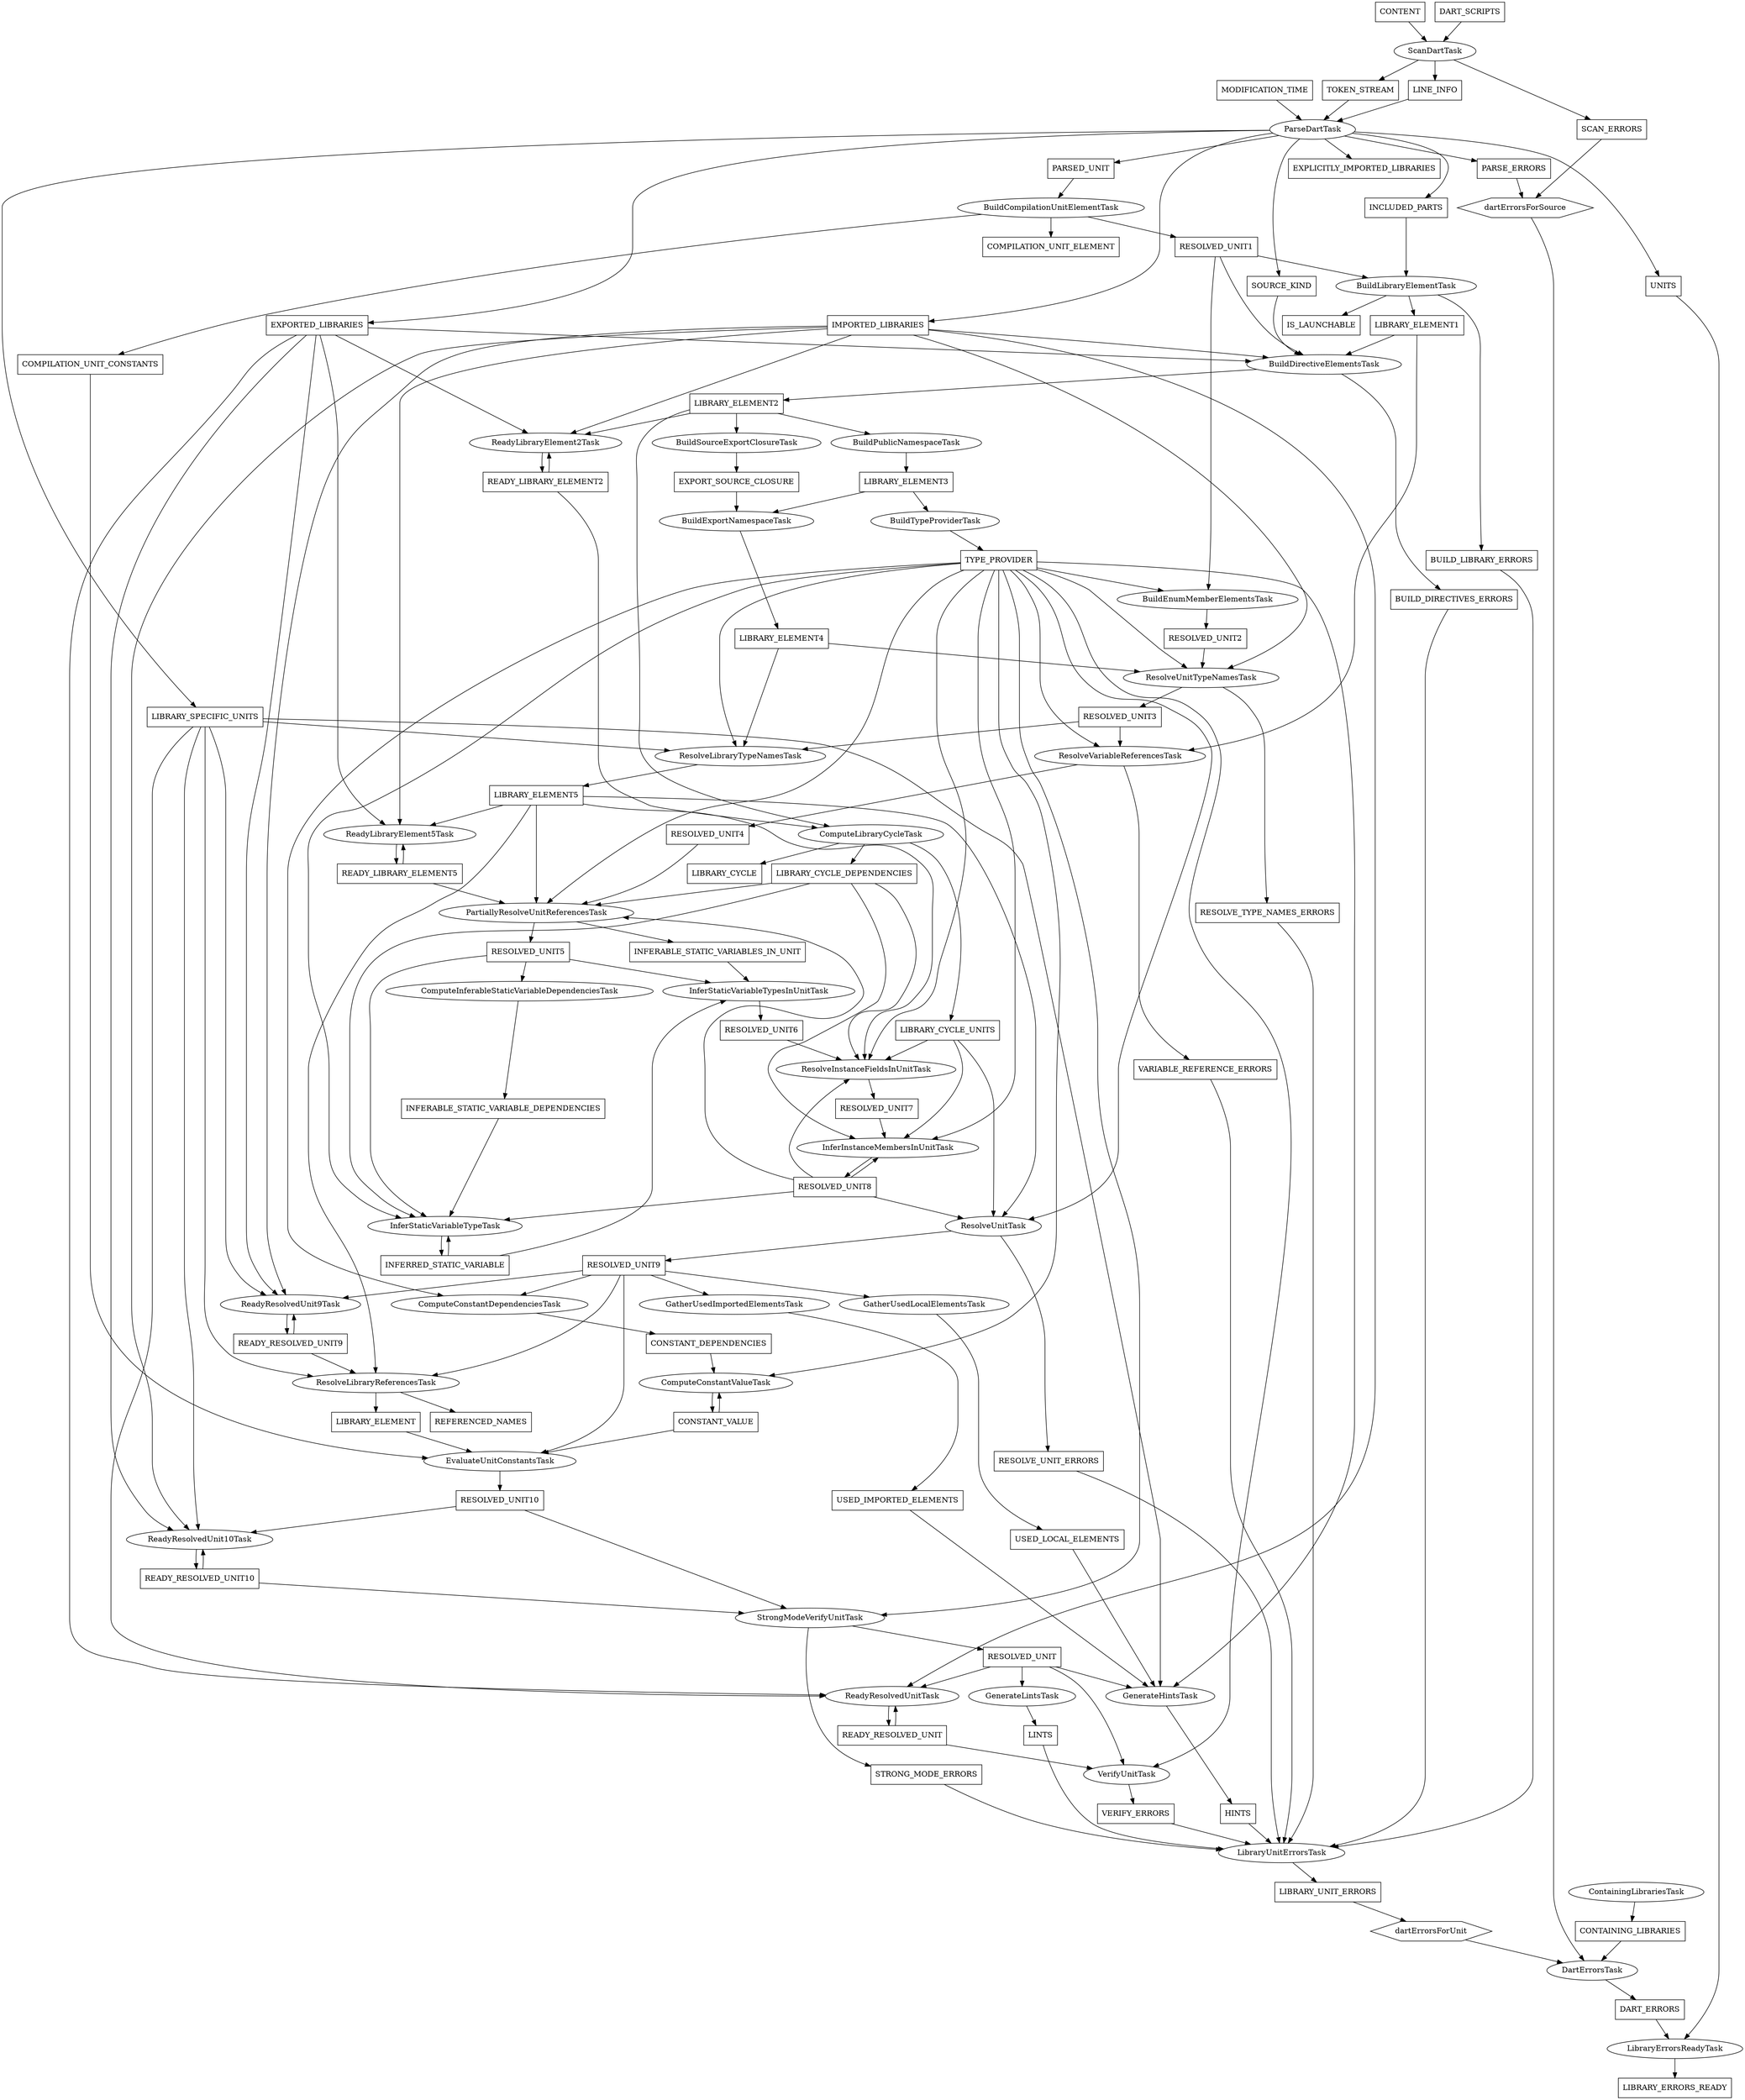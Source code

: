 // Copyright (c) 2015, the Dart project authors.  Please see the AUTHORS file
// for details. All rights reserved. Use of this source code is governed by a
// BSD-style license that can be found in the LICENSE file.
//
// This file has been automatically generated.  Please do not edit it manually.
// To regenerate the file, use the script
// "pkg/analyzer/tool/task_dependency_graph/generate.dart".
//
// To render this graph using Graphviz (www.graphviz.org) use the command:
// "dot tasks.dot -Tpdf -O".
digraph G {
  BUILD_DIRECTIVES_ERRORS -> LibraryUnitErrorsTask
  BUILD_DIRECTIVES_ERRORS [shape=box]
  BUILD_LIBRARY_ERRORS -> LibraryUnitErrorsTask
  BUILD_LIBRARY_ERRORS [shape=box]
  BuildCompilationUnitElementTask -> COMPILATION_UNIT_CONSTANTS
  BuildCompilationUnitElementTask -> COMPILATION_UNIT_ELEMENT
  BuildCompilationUnitElementTask -> RESOLVED_UNIT1
  BuildDirectiveElementsTask -> BUILD_DIRECTIVES_ERRORS
  BuildDirectiveElementsTask -> LIBRARY_ELEMENT2
  BuildEnumMemberElementsTask -> RESOLVED_UNIT2
  BuildExportNamespaceTask -> LIBRARY_ELEMENT4
  BuildLibraryElementTask -> BUILD_LIBRARY_ERRORS
  BuildLibraryElementTask -> IS_LAUNCHABLE
  BuildLibraryElementTask -> LIBRARY_ELEMENT1
  BuildPublicNamespaceTask -> LIBRARY_ELEMENT3
  BuildSourceExportClosureTask -> EXPORT_SOURCE_CLOSURE
  BuildTypeProviderTask -> TYPE_PROVIDER
  COMPILATION_UNIT_CONSTANTS -> EvaluateUnitConstantsTask
  COMPILATION_UNIT_CONSTANTS [shape=box]
  COMPILATION_UNIT_ELEMENT [shape=box]
  CONSTANT_DEPENDENCIES -> ComputeConstantValueTask
  CONSTANT_DEPENDENCIES [shape=box]
  CONSTANT_VALUE -> ComputeConstantValueTask
  CONSTANT_VALUE -> EvaluateUnitConstantsTask
  CONSTANT_VALUE [shape=box]
  CONTAINING_LIBRARIES -> DartErrorsTask
  CONTAINING_LIBRARIES [shape=box]
  CONTENT -> ScanDartTask
  CONTENT [shape=box]
  ComputeConstantDependenciesTask -> CONSTANT_DEPENDENCIES
  ComputeConstantValueTask -> CONSTANT_VALUE
  ComputeInferableStaticVariableDependenciesTask -> INFERABLE_STATIC_VARIABLE_DEPENDENCIES
  ComputeLibraryCycleTask -> LIBRARY_CYCLE
  ComputeLibraryCycleTask -> LIBRARY_CYCLE_DEPENDENCIES
  ComputeLibraryCycleTask -> LIBRARY_CYCLE_UNITS
  ContainingLibrariesTask -> CONTAINING_LIBRARIES
  DART_ERRORS -> LibraryErrorsReadyTask
  DART_ERRORS [shape=box]
  DART_SCRIPTS -> ScanDartTask
  DART_SCRIPTS [shape=box]
  DartErrorsTask -> DART_ERRORS
  EXPLICITLY_IMPORTED_LIBRARIES [shape=box]
  EXPORTED_LIBRARIES -> BuildDirectiveElementsTask
  EXPORTED_LIBRARIES -> ReadyLibraryElement2Task
  EXPORTED_LIBRARIES -> ReadyLibraryElement5Task
  EXPORTED_LIBRARIES -> ReadyResolvedUnit10Task
  EXPORTED_LIBRARIES -> ReadyResolvedUnit9Task
  EXPORTED_LIBRARIES -> ReadyResolvedUnitTask
  EXPORTED_LIBRARIES [shape=box]
  EXPORT_SOURCE_CLOSURE -> BuildExportNamespaceTask
  EXPORT_SOURCE_CLOSURE [shape=box]
  EvaluateUnitConstantsTask -> RESOLVED_UNIT10
  GatherUsedImportedElementsTask -> USED_IMPORTED_ELEMENTS
  GatherUsedLocalElementsTask -> USED_LOCAL_ELEMENTS
  GenerateHintsTask -> HINTS
  GenerateLintsTask -> LINTS
  HINTS -> LibraryUnitErrorsTask
  HINTS [shape=box]
  IMPORTED_LIBRARIES -> BuildDirectiveElementsTask
  IMPORTED_LIBRARIES -> ReadyLibraryElement2Task
  IMPORTED_LIBRARIES -> ReadyLibraryElement5Task
  IMPORTED_LIBRARIES -> ReadyResolvedUnit10Task
  IMPORTED_LIBRARIES -> ReadyResolvedUnit9Task
  IMPORTED_LIBRARIES -> ReadyResolvedUnitTask
  IMPORTED_LIBRARIES -> ResolveUnitTypeNamesTask
  IMPORTED_LIBRARIES [shape=box]
  INCLUDED_PARTS -> BuildLibraryElementTask
  INCLUDED_PARTS [shape=box]
  INFERABLE_STATIC_VARIABLES_IN_UNIT -> InferStaticVariableTypesInUnitTask
  INFERABLE_STATIC_VARIABLES_IN_UNIT [shape=box]
  INFERABLE_STATIC_VARIABLE_DEPENDENCIES -> InferStaticVariableTypeTask
  INFERABLE_STATIC_VARIABLE_DEPENDENCIES [shape=box]
  INFERRED_STATIC_VARIABLE -> InferStaticVariableTypeTask
  INFERRED_STATIC_VARIABLE -> InferStaticVariableTypesInUnitTask
  INFERRED_STATIC_VARIABLE [shape=box]
  IS_LAUNCHABLE [shape=box]
  InferInstanceMembersInUnitTask -> RESOLVED_UNIT8
  InferStaticVariableTypeTask -> INFERRED_STATIC_VARIABLE
  InferStaticVariableTypesInUnitTask -> RESOLVED_UNIT6
  LIBRARY_CYCLE [shape=box]
  LIBRARY_CYCLE_DEPENDENCIES -> InferInstanceMembersInUnitTask
  LIBRARY_CYCLE_DEPENDENCIES -> InferStaticVariableTypeTask
  LIBRARY_CYCLE_DEPENDENCIES -> PartiallyResolveUnitReferencesTask
  LIBRARY_CYCLE_DEPENDENCIES -> ResolveInstanceFieldsInUnitTask
  LIBRARY_CYCLE_DEPENDENCIES [shape=box]
  LIBRARY_CYCLE_UNITS -> InferInstanceMembersInUnitTask
  LIBRARY_CYCLE_UNITS -> ResolveInstanceFieldsInUnitTask
  LIBRARY_CYCLE_UNITS -> ResolveUnitTask
  LIBRARY_CYCLE_UNITS [shape=box]
  LIBRARY_ELEMENT -> EvaluateUnitConstantsTask
  LIBRARY_ELEMENT [shape=box]
  LIBRARY_ELEMENT1 -> BuildDirectiveElementsTask
  LIBRARY_ELEMENT1 -> ResolveVariableReferencesTask
  LIBRARY_ELEMENT1 [shape=box]
  LIBRARY_ELEMENT2 -> BuildPublicNamespaceTask
  LIBRARY_ELEMENT2 -> BuildSourceExportClosureTask
  LIBRARY_ELEMENT2 -> ComputeLibraryCycleTask
  LIBRARY_ELEMENT2 -> ReadyLibraryElement2Task
  LIBRARY_ELEMENT2 [shape=box]
  LIBRARY_ELEMENT3 -> BuildExportNamespaceTask
  LIBRARY_ELEMENT3 -> BuildTypeProviderTask
  LIBRARY_ELEMENT3 [shape=box]
  LIBRARY_ELEMENT4 -> ResolveLibraryTypeNamesTask
  LIBRARY_ELEMENT4 -> ResolveUnitTypeNamesTask
  LIBRARY_ELEMENT4 [shape=box]
  LIBRARY_ELEMENT5 -> PartiallyResolveUnitReferencesTask
  LIBRARY_ELEMENT5 -> ReadyLibraryElement5Task
  LIBRARY_ELEMENT5 -> ResolveInstanceFieldsInUnitTask
  LIBRARY_ELEMENT5 -> ResolveLibraryReferencesTask
  LIBRARY_ELEMENT5 -> ResolveUnitTask
  LIBRARY_ELEMENT5 [shape=box]
  LIBRARY_ERRORS_READY [shape=box]
  LIBRARY_SPECIFIC_UNITS -> GenerateHintsTask
  LIBRARY_SPECIFIC_UNITS -> ReadyResolvedUnit10Task
  LIBRARY_SPECIFIC_UNITS -> ReadyResolvedUnit9Task
  LIBRARY_SPECIFIC_UNITS -> ReadyResolvedUnitTask
  LIBRARY_SPECIFIC_UNITS -> ResolveLibraryReferencesTask
  LIBRARY_SPECIFIC_UNITS -> ResolveLibraryTypeNamesTask
  LIBRARY_SPECIFIC_UNITS [shape=box]
  LIBRARY_UNIT_ERRORS -> dartErrorsForUnit
  LIBRARY_UNIT_ERRORS [shape=box]
  LINE_INFO -> ParseDartTask
  LINE_INFO [shape=box]
  LINTS -> LibraryUnitErrorsTask
  LINTS [shape=box]
  LibraryErrorsReadyTask -> LIBRARY_ERRORS_READY
  LibraryUnitErrorsTask -> LIBRARY_UNIT_ERRORS
  MODIFICATION_TIME -> ParseDartTask
  MODIFICATION_TIME [shape=box]
  PARSED_UNIT -> BuildCompilationUnitElementTask
  PARSED_UNIT [shape=box]
  PARSE_ERRORS -> dartErrorsForSource
  PARSE_ERRORS [shape=box]
  ParseDartTask -> EXPLICITLY_IMPORTED_LIBRARIES
  ParseDartTask -> EXPORTED_LIBRARIES
  ParseDartTask -> IMPORTED_LIBRARIES
  ParseDartTask -> INCLUDED_PARTS
  ParseDartTask -> LIBRARY_SPECIFIC_UNITS
  ParseDartTask -> PARSED_UNIT
  ParseDartTask -> PARSE_ERRORS
  ParseDartTask -> SOURCE_KIND
  ParseDartTask -> UNITS
  PartiallyResolveUnitReferencesTask -> INFERABLE_STATIC_VARIABLES_IN_UNIT
  PartiallyResolveUnitReferencesTask -> RESOLVED_UNIT5
  READY_LIBRARY_ELEMENT2 -> ComputeLibraryCycleTask
  READY_LIBRARY_ELEMENT2 -> ReadyLibraryElement2Task
  READY_LIBRARY_ELEMENT2 [shape=box]
  READY_LIBRARY_ELEMENT5 -> PartiallyResolveUnitReferencesTask
  READY_LIBRARY_ELEMENT5 -> ReadyLibraryElement5Task
  READY_LIBRARY_ELEMENT5 [shape=box]
  READY_RESOLVED_UNIT -> ReadyResolvedUnitTask
  READY_RESOLVED_UNIT -> VerifyUnitTask
  READY_RESOLVED_UNIT [shape=box]
  READY_RESOLVED_UNIT10 -> ReadyResolvedUnit10Task
  READY_RESOLVED_UNIT10 -> StrongModeVerifyUnitTask
  READY_RESOLVED_UNIT10 [shape=box]
  READY_RESOLVED_UNIT9 -> ReadyResolvedUnit9Task
  READY_RESOLVED_UNIT9 -> ResolveLibraryReferencesTask
  READY_RESOLVED_UNIT9 [shape=box]
  REFERENCED_NAMES [shape=box]
  RESOLVED_UNIT -> GenerateHintsTask
  RESOLVED_UNIT -> GenerateLintsTask
  RESOLVED_UNIT -> ReadyResolvedUnitTask
  RESOLVED_UNIT -> VerifyUnitTask
  RESOLVED_UNIT [shape=box]
  RESOLVED_UNIT1 -> BuildDirectiveElementsTask
  RESOLVED_UNIT1 -> BuildEnumMemberElementsTask
  RESOLVED_UNIT1 -> BuildLibraryElementTask
  RESOLVED_UNIT1 [shape=box]
  RESOLVED_UNIT10 -> ReadyResolvedUnit10Task
  RESOLVED_UNIT10 -> StrongModeVerifyUnitTask
  RESOLVED_UNIT10 [shape=box]
  RESOLVED_UNIT2 -> ResolveUnitTypeNamesTask
  RESOLVED_UNIT2 [shape=box]
  RESOLVED_UNIT3 -> ResolveLibraryTypeNamesTask
  RESOLVED_UNIT3 -> ResolveVariableReferencesTask
  RESOLVED_UNIT3 [shape=box]
  RESOLVED_UNIT4 -> PartiallyResolveUnitReferencesTask
  RESOLVED_UNIT4 [shape=box]
  RESOLVED_UNIT5 -> ComputeInferableStaticVariableDependenciesTask
  RESOLVED_UNIT5 -> InferStaticVariableTypeTask
  RESOLVED_UNIT5 -> InferStaticVariableTypesInUnitTask
  RESOLVED_UNIT5 [shape=box]
  RESOLVED_UNIT6 -> ResolveInstanceFieldsInUnitTask
  RESOLVED_UNIT6 [shape=box]
  RESOLVED_UNIT7 -> InferInstanceMembersInUnitTask
  RESOLVED_UNIT7 [shape=box]
  RESOLVED_UNIT8 -> InferInstanceMembersInUnitTask
  RESOLVED_UNIT8 -> InferStaticVariableTypeTask
  RESOLVED_UNIT8 -> PartiallyResolveUnitReferencesTask
  RESOLVED_UNIT8 -> ResolveInstanceFieldsInUnitTask
  RESOLVED_UNIT8 -> ResolveUnitTask
  RESOLVED_UNIT8 [shape=box]
  RESOLVED_UNIT9 -> ComputeConstantDependenciesTask
  RESOLVED_UNIT9 -> EvaluateUnitConstantsTask
  RESOLVED_UNIT9 -> GatherUsedImportedElementsTask
  RESOLVED_UNIT9 -> GatherUsedLocalElementsTask
  RESOLVED_UNIT9 -> ReadyResolvedUnit9Task
  RESOLVED_UNIT9 -> ResolveLibraryReferencesTask
  RESOLVED_UNIT9 [shape=box]
  RESOLVE_TYPE_NAMES_ERRORS -> LibraryUnitErrorsTask
  RESOLVE_TYPE_NAMES_ERRORS [shape=box]
  RESOLVE_UNIT_ERRORS -> LibraryUnitErrorsTask
  RESOLVE_UNIT_ERRORS [shape=box]
  ReadyLibraryElement2Task -> READY_LIBRARY_ELEMENT2
  ReadyLibraryElement5Task -> READY_LIBRARY_ELEMENT5
  ReadyResolvedUnit10Task -> READY_RESOLVED_UNIT10
  ReadyResolvedUnit9Task -> READY_RESOLVED_UNIT9
  ReadyResolvedUnitTask -> READY_RESOLVED_UNIT
  ResolveInstanceFieldsInUnitTask -> RESOLVED_UNIT7
  ResolveLibraryReferencesTask -> LIBRARY_ELEMENT
  ResolveLibraryReferencesTask -> REFERENCED_NAMES
  ResolveLibraryTypeNamesTask -> LIBRARY_ELEMENT5
  ResolveUnitTask -> RESOLVED_UNIT9
  ResolveUnitTask -> RESOLVE_UNIT_ERRORS
  ResolveUnitTypeNamesTask -> RESOLVED_UNIT3
  ResolveUnitTypeNamesTask -> RESOLVE_TYPE_NAMES_ERRORS
  ResolveVariableReferencesTask -> RESOLVED_UNIT4
  ResolveVariableReferencesTask -> VARIABLE_REFERENCE_ERRORS
  SCAN_ERRORS -> dartErrorsForSource
  SCAN_ERRORS [shape=box]
  SOURCE_KIND -> BuildDirectiveElementsTask
  SOURCE_KIND [shape=box]
  STRONG_MODE_ERRORS -> LibraryUnitErrorsTask
  STRONG_MODE_ERRORS [shape=box]
  ScanDartTask -> LINE_INFO
  ScanDartTask -> SCAN_ERRORS
  ScanDartTask -> TOKEN_STREAM
  StrongModeVerifyUnitTask -> RESOLVED_UNIT
  StrongModeVerifyUnitTask -> STRONG_MODE_ERRORS
  TOKEN_STREAM -> ParseDartTask
  TOKEN_STREAM [shape=box]
  TYPE_PROVIDER -> BuildEnumMemberElementsTask
  TYPE_PROVIDER -> ComputeConstantDependenciesTask
  TYPE_PROVIDER -> ComputeConstantValueTask
  TYPE_PROVIDER -> GenerateHintsTask
  TYPE_PROVIDER -> InferInstanceMembersInUnitTask
  TYPE_PROVIDER -> InferStaticVariableTypeTask
  TYPE_PROVIDER -> PartiallyResolveUnitReferencesTask
  TYPE_PROVIDER -> ResolveInstanceFieldsInUnitTask
  TYPE_PROVIDER -> ResolveLibraryTypeNamesTask
  TYPE_PROVIDER -> ResolveUnitTask
  TYPE_PROVIDER -> ResolveUnitTypeNamesTask
  TYPE_PROVIDER -> ResolveVariableReferencesTask
  TYPE_PROVIDER -> StrongModeVerifyUnitTask
  TYPE_PROVIDER -> VerifyUnitTask
  TYPE_PROVIDER [shape=box]
  UNITS -> LibraryErrorsReadyTask
  UNITS [shape=box]
  USED_IMPORTED_ELEMENTS -> GenerateHintsTask
  USED_IMPORTED_ELEMENTS [shape=box]
  USED_LOCAL_ELEMENTS -> GenerateHintsTask
  USED_LOCAL_ELEMENTS [shape=box]
  VARIABLE_REFERENCE_ERRORS -> LibraryUnitErrorsTask
  VARIABLE_REFERENCE_ERRORS [shape=box]
  VERIFY_ERRORS -> LibraryUnitErrorsTask
  VERIFY_ERRORS [shape=box]
  VerifyUnitTask -> VERIFY_ERRORS
  dartErrorsForSource -> DartErrorsTask
  dartErrorsForSource [shape=hexagon]
  dartErrorsForUnit -> DartErrorsTask
  dartErrorsForUnit [shape=hexagon]
}
